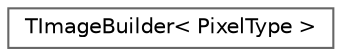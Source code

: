 digraph "Graphical Class Hierarchy"
{
 // INTERACTIVE_SVG=YES
 // LATEX_PDF_SIZE
  bgcolor="transparent";
  edge [fontname=Helvetica,fontsize=10,labelfontname=Helvetica,labelfontsize=10];
  node [fontname=Helvetica,fontsize=10,shape=box,height=0.2,width=0.4];
  rankdir="LR";
  Node0 [id="Node000000",label="TImageBuilder\< PixelType \>",height=0.2,width=0.4,color="grey40", fillcolor="white", style="filled",URL="$d6/d43/classTImageBuilder.html",tooltip="TImageBuilder is used to create and populate a 2D image with a templated \"pixel\" type."];
}
